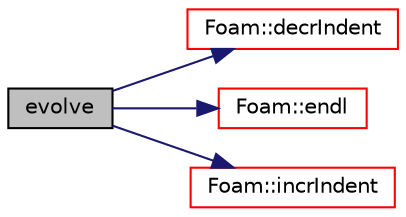digraph "evolve"
{
  bgcolor="transparent";
  edge [fontname="Helvetica",fontsize="10",labelfontname="Helvetica",labelfontsize="10"];
  node [fontname="Helvetica",fontsize="10",shape=record];
  rankdir="LR";
  Node2885 [label="evolve",height=0.2,width=0.4,color="black", fillcolor="grey75", style="filled", fontcolor="black"];
  Node2885 -> Node2886 [color="midnightblue",fontsize="10",style="solid",fontname="Helvetica"];
  Node2886 [label="Foam::decrIndent",height=0.2,width=0.4,color="red",URL="$a21851.html#a1c3a44e035fae1cd9d5a4a60a7e1c32b",tooltip="Decrement the indent level. "];
  Node2885 -> Node2888 [color="midnightblue",fontsize="10",style="solid",fontname="Helvetica"];
  Node2888 [label="Foam::endl",height=0.2,width=0.4,color="red",URL="$a21851.html#a2db8fe02a0d3909e9351bb4275b23ce4",tooltip="Add newline and flush stream. "];
  Node2885 -> Node2890 [color="midnightblue",fontsize="10",style="solid",fontname="Helvetica"];
  Node2890 [label="Foam::incrIndent",height=0.2,width=0.4,color="red",URL="$a21851.html#a5baff2b2334a238271b33f039e5dde5c",tooltip="Increment the indent level. "];
}
